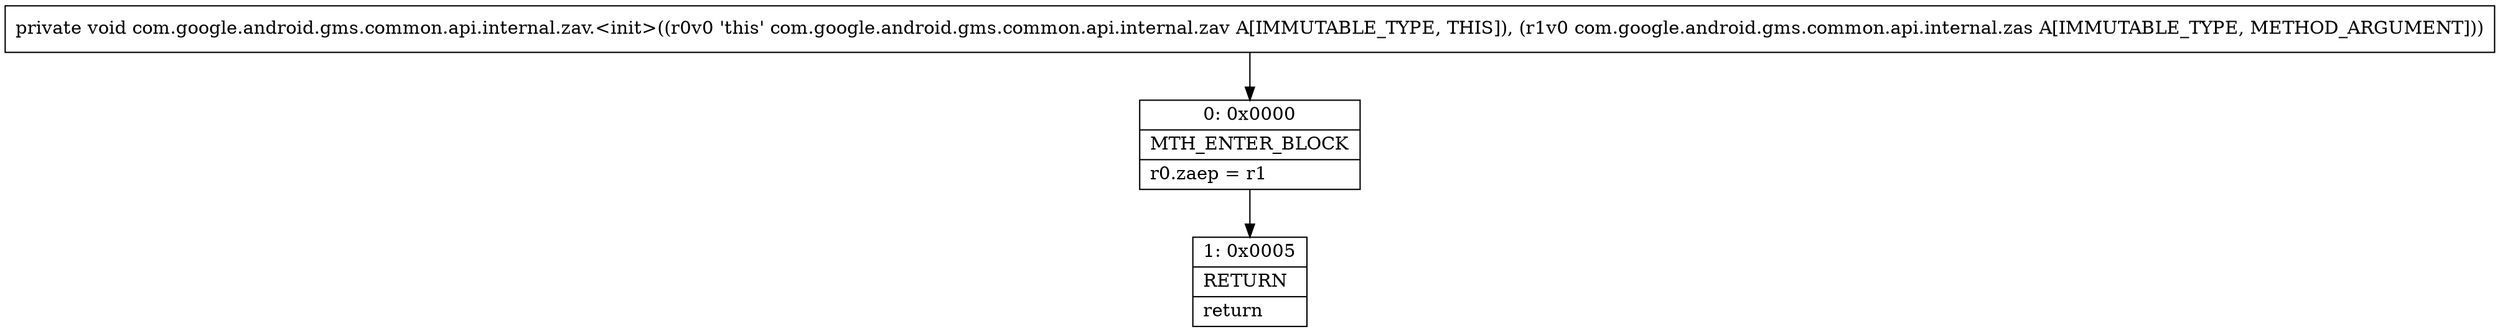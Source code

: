 digraph "CFG forcom.google.android.gms.common.api.internal.zav.\<init\>(Lcom\/google\/android\/gms\/common\/api\/internal\/zas;)V" {
Node_0 [shape=record,label="{0\:\ 0x0000|MTH_ENTER_BLOCK\l|r0.zaep = r1\l}"];
Node_1 [shape=record,label="{1\:\ 0x0005|RETURN\l|return\l}"];
MethodNode[shape=record,label="{private void com.google.android.gms.common.api.internal.zav.\<init\>((r0v0 'this' com.google.android.gms.common.api.internal.zav A[IMMUTABLE_TYPE, THIS]), (r1v0 com.google.android.gms.common.api.internal.zas A[IMMUTABLE_TYPE, METHOD_ARGUMENT])) }"];
MethodNode -> Node_0;
Node_0 -> Node_1;
}

